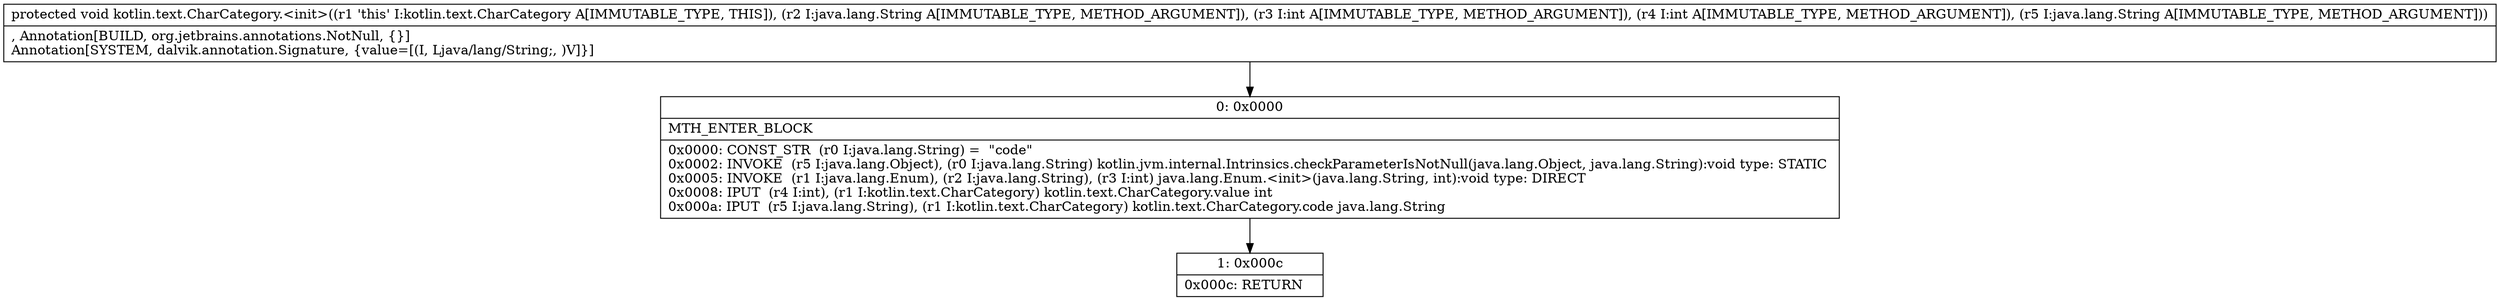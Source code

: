 digraph "CFG forkotlin.text.CharCategory.\<init\>(Ljava\/lang\/String;IILjava\/lang\/String;)V" {
Node_0 [shape=record,label="{0\:\ 0x0000|MTH_ENTER_BLOCK\l|0x0000: CONST_STR  (r0 I:java.lang.String) =  \"code\" \l0x0002: INVOKE  (r5 I:java.lang.Object), (r0 I:java.lang.String) kotlin.jvm.internal.Intrinsics.checkParameterIsNotNull(java.lang.Object, java.lang.String):void type: STATIC \l0x0005: INVOKE  (r1 I:java.lang.Enum), (r2 I:java.lang.String), (r3 I:int) java.lang.Enum.\<init\>(java.lang.String, int):void type: DIRECT \l0x0008: IPUT  (r4 I:int), (r1 I:kotlin.text.CharCategory) kotlin.text.CharCategory.value int \l0x000a: IPUT  (r5 I:java.lang.String), (r1 I:kotlin.text.CharCategory) kotlin.text.CharCategory.code java.lang.String \l}"];
Node_1 [shape=record,label="{1\:\ 0x000c|0x000c: RETURN   \l}"];
MethodNode[shape=record,label="{protected void kotlin.text.CharCategory.\<init\>((r1 'this' I:kotlin.text.CharCategory A[IMMUTABLE_TYPE, THIS]), (r2 I:java.lang.String A[IMMUTABLE_TYPE, METHOD_ARGUMENT]), (r3 I:int A[IMMUTABLE_TYPE, METHOD_ARGUMENT]), (r4 I:int A[IMMUTABLE_TYPE, METHOD_ARGUMENT]), (r5 I:java.lang.String A[IMMUTABLE_TYPE, METHOD_ARGUMENT]))  | , Annotation[BUILD, org.jetbrains.annotations.NotNull, \{\}]\lAnnotation[SYSTEM, dalvik.annotation.Signature, \{value=[(I, Ljava\/lang\/String;, )V]\}]\l}"];
MethodNode -> Node_0;
Node_0 -> Node_1;
}

